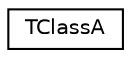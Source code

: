 digraph "Graphical Class Hierarchy"
{
  edge [fontname="Helvetica",fontsize="10",labelfontname="Helvetica",labelfontsize="10"];
  node [fontname="Helvetica",fontsize="10",shape=record];
  rankdir="LR";
  Node1 [label="TClassA",height=0.2,width=0.4,color="black", fillcolor="white", style="filled",URL="$classTClassA.html"];
}
